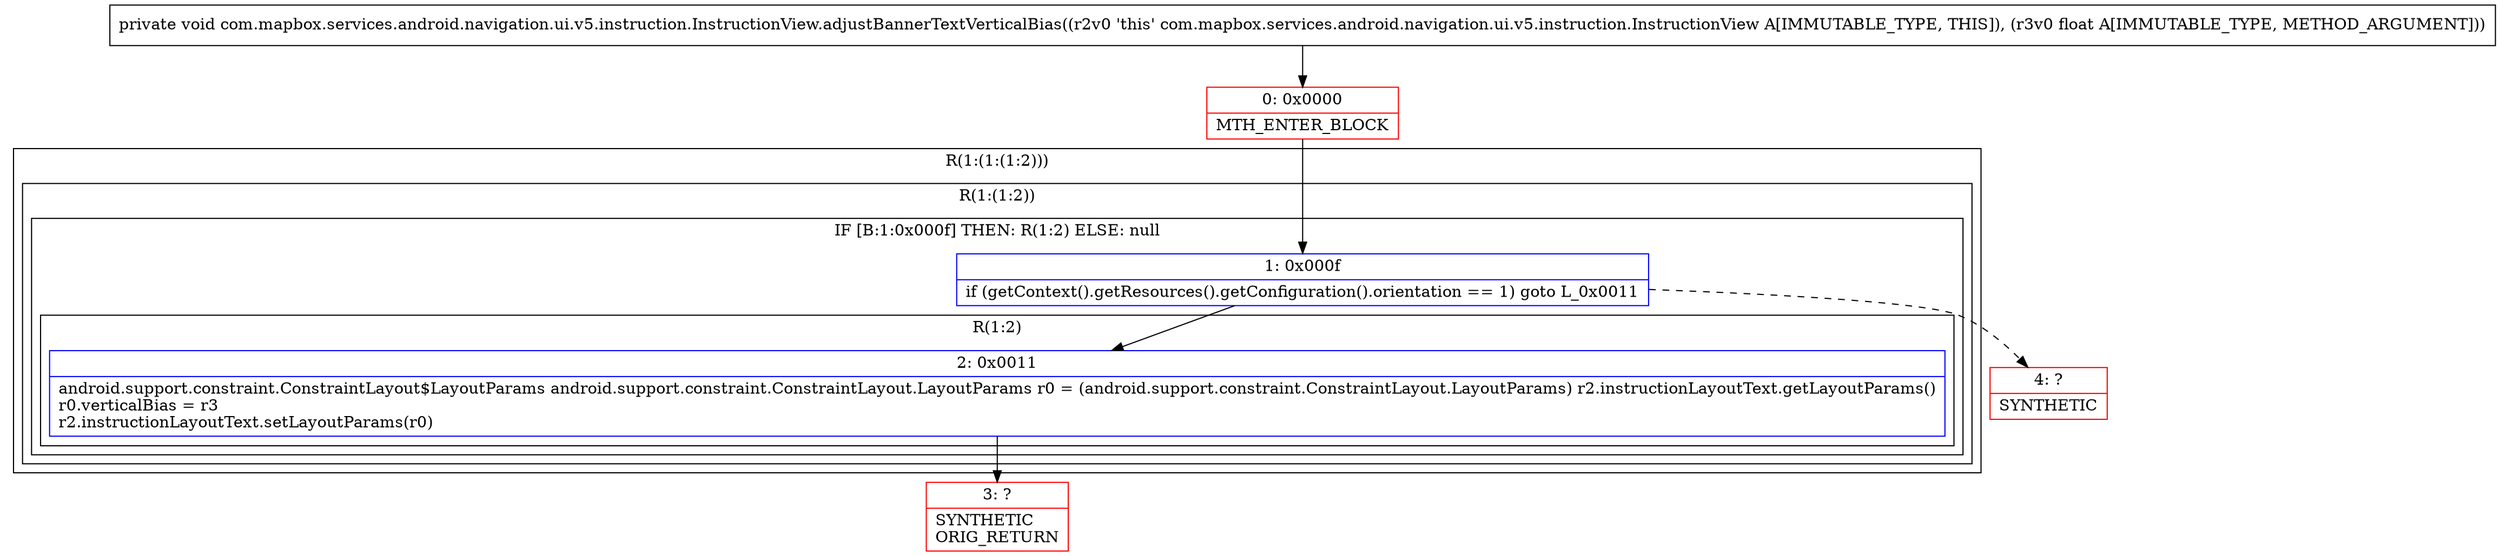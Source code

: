 digraph "CFG forcom.mapbox.services.android.navigation.ui.v5.instruction.InstructionView.adjustBannerTextVerticalBias(F)V" {
subgraph cluster_Region_841031755 {
label = "R(1:(1:(1:2)))";
node [shape=record,color=blue];
subgraph cluster_Region_447535740 {
label = "R(1:(1:2))";
node [shape=record,color=blue];
subgraph cluster_IfRegion_757610617 {
label = "IF [B:1:0x000f] THEN: R(1:2) ELSE: null";
node [shape=record,color=blue];
Node_1 [shape=record,label="{1\:\ 0x000f|if (getContext().getResources().getConfiguration().orientation == 1) goto L_0x0011\l}"];
subgraph cluster_Region_1609886094 {
label = "R(1:2)";
node [shape=record,color=blue];
Node_2 [shape=record,label="{2\:\ 0x0011|android.support.constraint.ConstraintLayout$LayoutParams android.support.constraint.ConstraintLayout.LayoutParams r0 = (android.support.constraint.ConstraintLayout.LayoutParams) r2.instructionLayoutText.getLayoutParams()\lr0.verticalBias = r3\lr2.instructionLayoutText.setLayoutParams(r0)\l}"];
}
}
}
}
Node_0 [shape=record,color=red,label="{0\:\ 0x0000|MTH_ENTER_BLOCK\l}"];
Node_3 [shape=record,color=red,label="{3\:\ ?|SYNTHETIC\lORIG_RETURN\l}"];
Node_4 [shape=record,color=red,label="{4\:\ ?|SYNTHETIC\l}"];
MethodNode[shape=record,label="{private void com.mapbox.services.android.navigation.ui.v5.instruction.InstructionView.adjustBannerTextVerticalBias((r2v0 'this' com.mapbox.services.android.navigation.ui.v5.instruction.InstructionView A[IMMUTABLE_TYPE, THIS]), (r3v0 float A[IMMUTABLE_TYPE, METHOD_ARGUMENT])) }"];
MethodNode -> Node_0;
Node_1 -> Node_2;
Node_1 -> Node_4[style=dashed];
Node_2 -> Node_3;
Node_0 -> Node_1;
}


